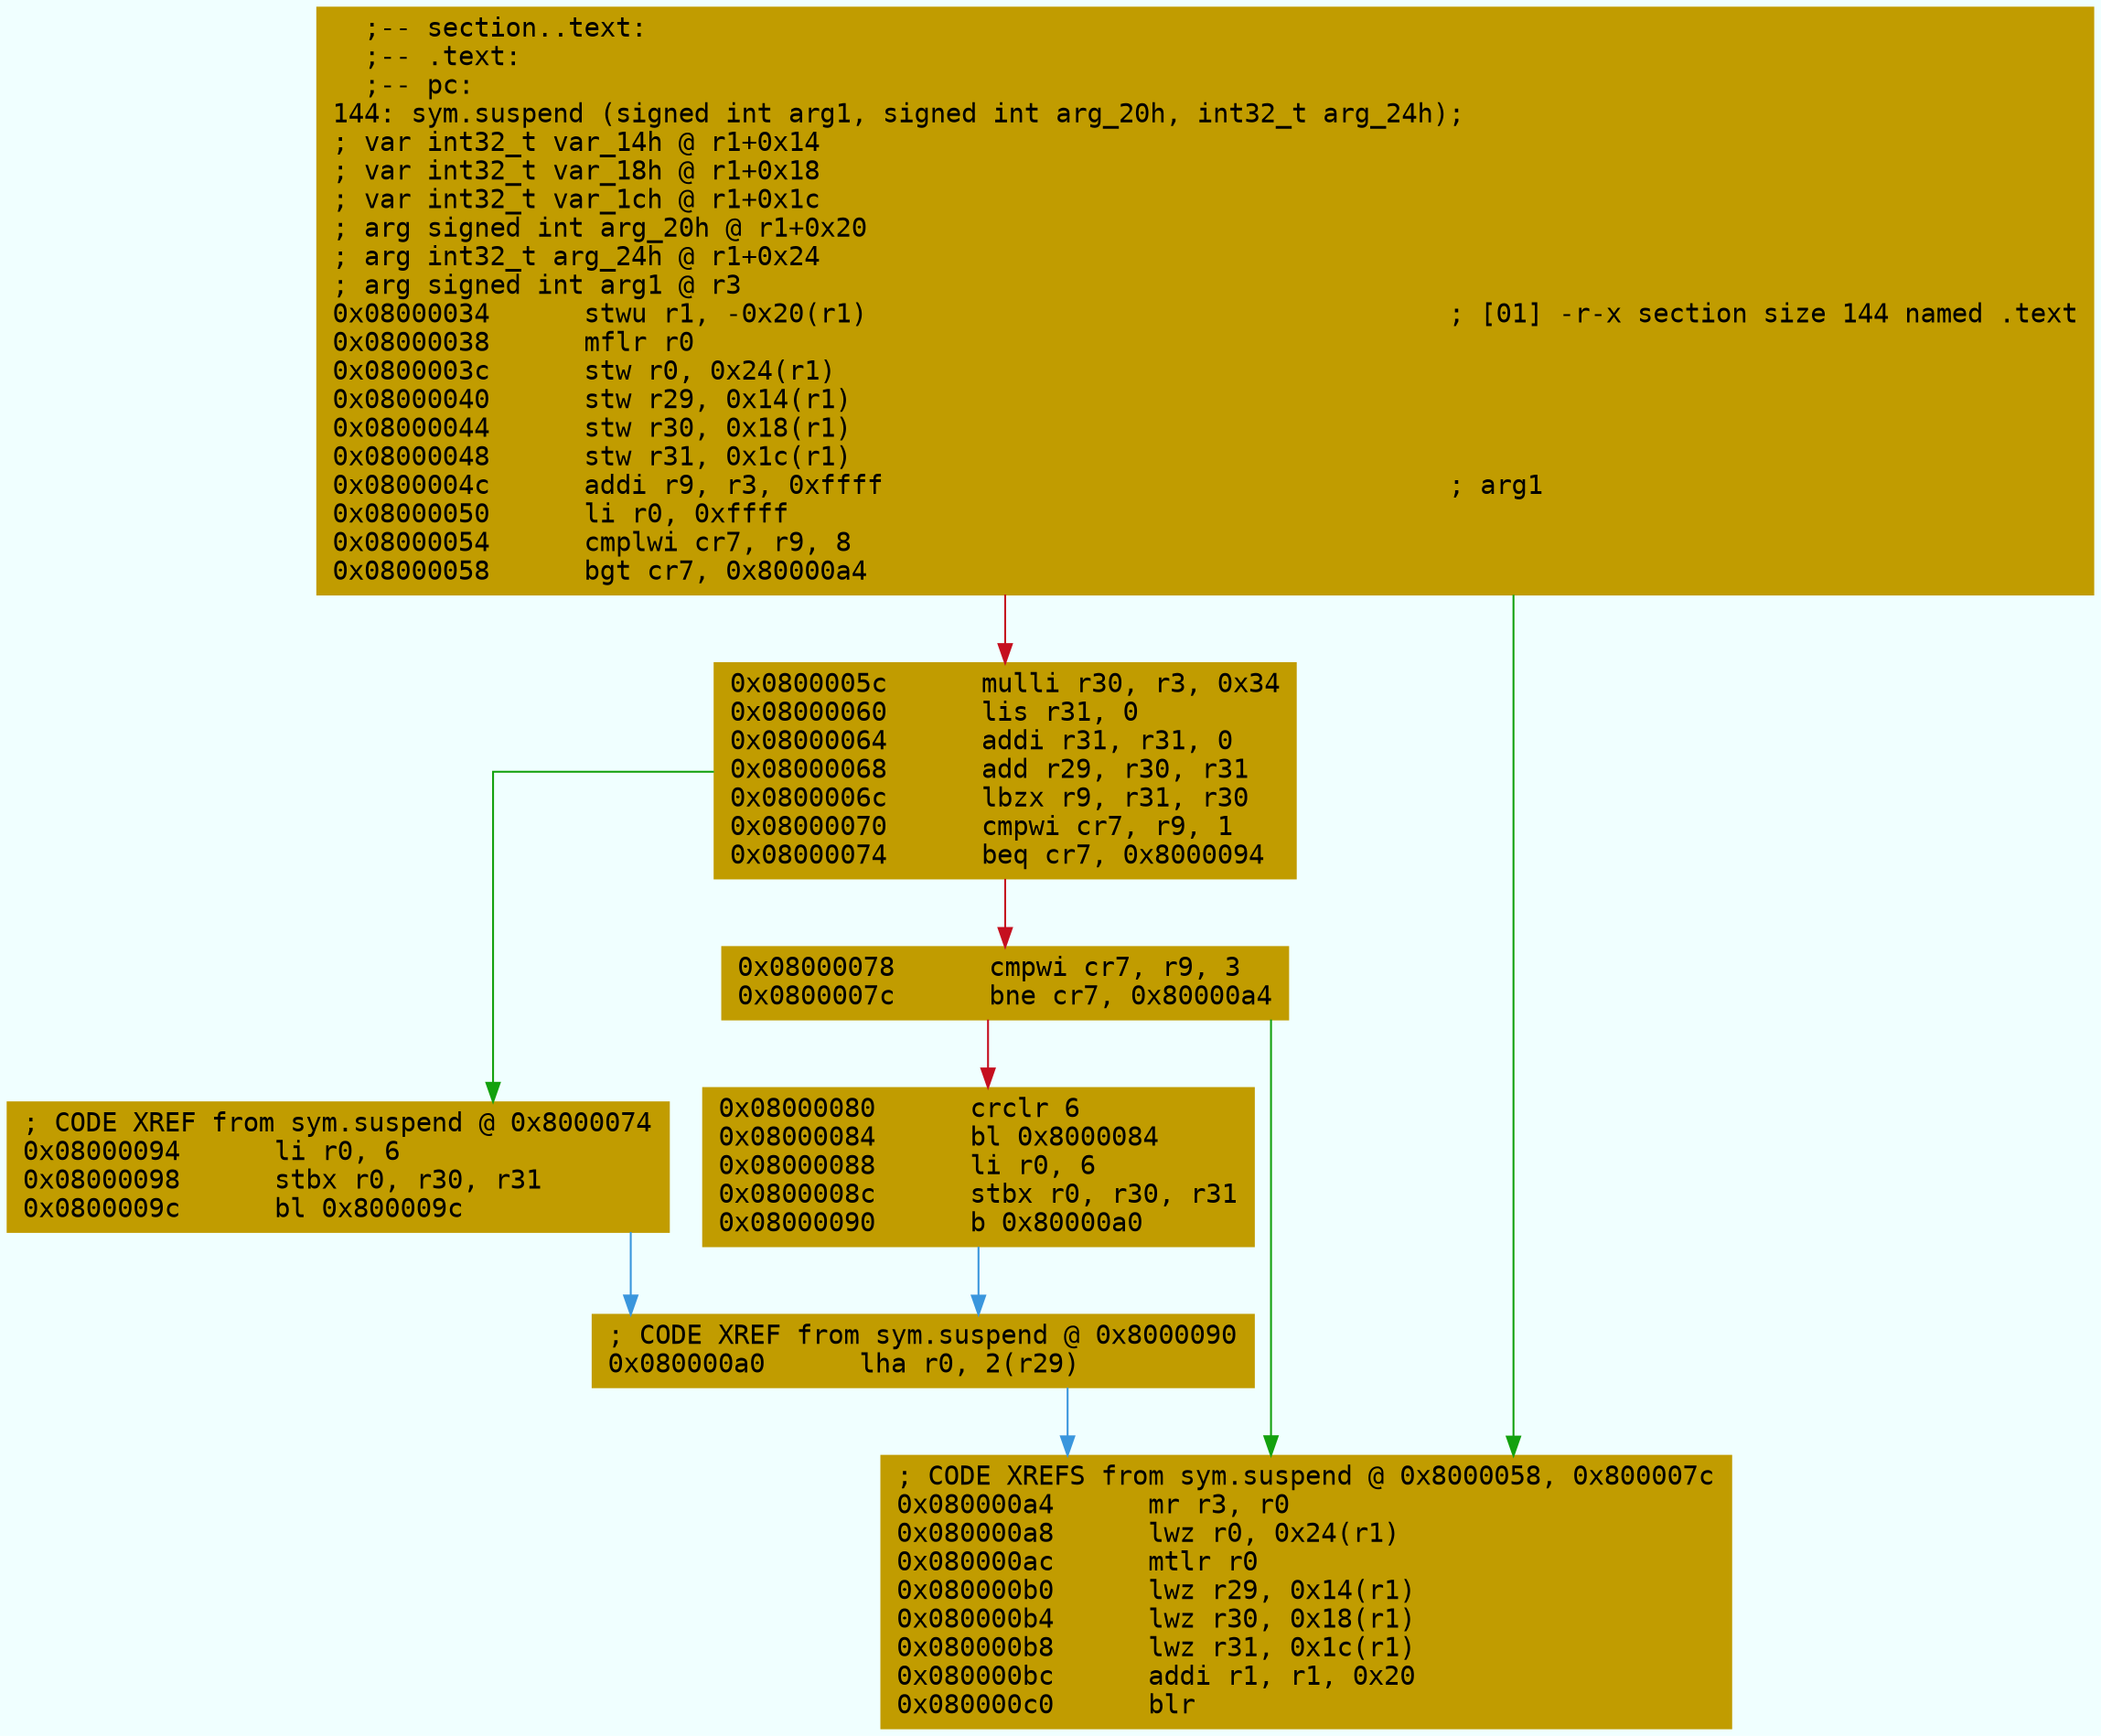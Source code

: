 digraph code {
	graph [bgcolor=azure fontsize=8 fontname="Courier" splines="ortho"];
	node [fillcolor=gray style=filled shape=box];
	edge [arrowhead="normal"];
	"0x08000034" [URL="sym.suspend/0x08000034", fillcolor="#c19c00",color="#c19c00", fontname="Courier",label="  ;-- section..text:\l  ;-- .text:\l  ;-- pc:\l144: sym.suspend (signed int arg1, signed int arg_20h, int32_t arg_24h);\l; var int32_t var_14h @ r1+0x14\l; var int32_t var_18h @ r1+0x18\l; var int32_t var_1ch @ r1+0x1c\l; arg signed int arg_20h @ r1+0x20\l; arg int32_t arg_24h @ r1+0x24\l; arg signed int arg1 @ r3\l0x08000034      stwu r1, -0x20(r1)                                     ; [01] -r-x section size 144 named .text\l0x08000038      mflr r0\l0x0800003c      stw r0, 0x24(r1)\l0x08000040      stw r29, 0x14(r1)\l0x08000044      stw r30, 0x18(r1)\l0x08000048      stw r31, 0x1c(r1)\l0x0800004c      addi r9, r3, 0xffff                                    ; arg1\l0x08000050      li r0, 0xffff\l0x08000054      cmplwi cr7, r9, 8\l0x08000058      bgt cr7, 0x80000a4\l"]
	"0x0800005c" [URL="sym.suspend/0x0800005c", fillcolor="#c19c00",color="#c19c00", fontname="Courier",label="0x0800005c      mulli r30, r3, 0x34\l0x08000060      lis r31, 0\l0x08000064      addi r31, r31, 0\l0x08000068      add r29, r30, r31\l0x0800006c      lbzx r9, r31, r30\l0x08000070      cmpwi cr7, r9, 1\l0x08000074      beq cr7, 0x8000094\l"]
	"0x08000078" [URL="sym.suspend/0x08000078", fillcolor="#c19c00",color="#c19c00", fontname="Courier",label="0x08000078      cmpwi cr7, r9, 3\l0x0800007c      bne cr7, 0x80000a4\l"]
	"0x08000080" [URL="sym.suspend/0x08000080", fillcolor="#c19c00",color="#c19c00", fontname="Courier",label="0x08000080      crclr 6\l0x08000084      bl 0x8000084\l0x08000088      li r0, 6\l0x0800008c      stbx r0, r30, r31\l0x08000090      b 0x80000a0\l"]
	"0x08000094" [URL="sym.suspend/0x08000094", fillcolor="#c19c00",color="#c19c00", fontname="Courier",label="; CODE XREF from sym.suspend @ 0x8000074\l0x08000094      li r0, 6\l0x08000098      stbx r0, r30, r31\l0x0800009c      bl 0x800009c\l"]
	"0x080000a0" [URL="sym.suspend/0x080000a0", fillcolor="#c19c00",color="#c19c00", fontname="Courier",label="; CODE XREF from sym.suspend @ 0x8000090\l0x080000a0      lha r0, 2(r29)\l"]
	"0x080000a4" [URL="sym.suspend/0x080000a4", fillcolor="#c19c00",color="#c19c00", fontname="Courier",label="; CODE XREFS from sym.suspend @ 0x8000058, 0x800007c\l0x080000a4      mr r3, r0\l0x080000a8      lwz r0, 0x24(r1)\l0x080000ac      mtlr r0\l0x080000b0      lwz r29, 0x14(r1)\l0x080000b4      lwz r30, 0x18(r1)\l0x080000b8      lwz r31, 0x1c(r1)\l0x080000bc      addi r1, r1, 0x20\l0x080000c0      blr\l"]
        "0x08000034" -> "0x080000a4" [color="#13a10e"];
        "0x08000034" -> "0x0800005c" [color="#c50f1f"];
        "0x0800005c" -> "0x08000094" [color="#13a10e"];
        "0x0800005c" -> "0x08000078" [color="#c50f1f"];
        "0x08000078" -> "0x080000a4" [color="#13a10e"];
        "0x08000078" -> "0x08000080" [color="#c50f1f"];
        "0x08000080" -> "0x080000a0" [color="#3a96dd"];
        "0x08000094" -> "0x080000a0" [color="#3a96dd"];
        "0x080000a0" -> "0x080000a4" [color="#3a96dd"];
}
